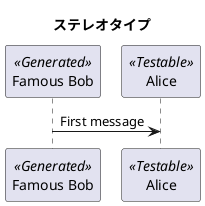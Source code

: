 @startuml{plantuml_seq_stereotype.png}
title ステレオタイプ
participant "Famous Bob" as Bob << Generated >>
participant Alice << Testable >>
Bob->Alice: First message
@enduml
